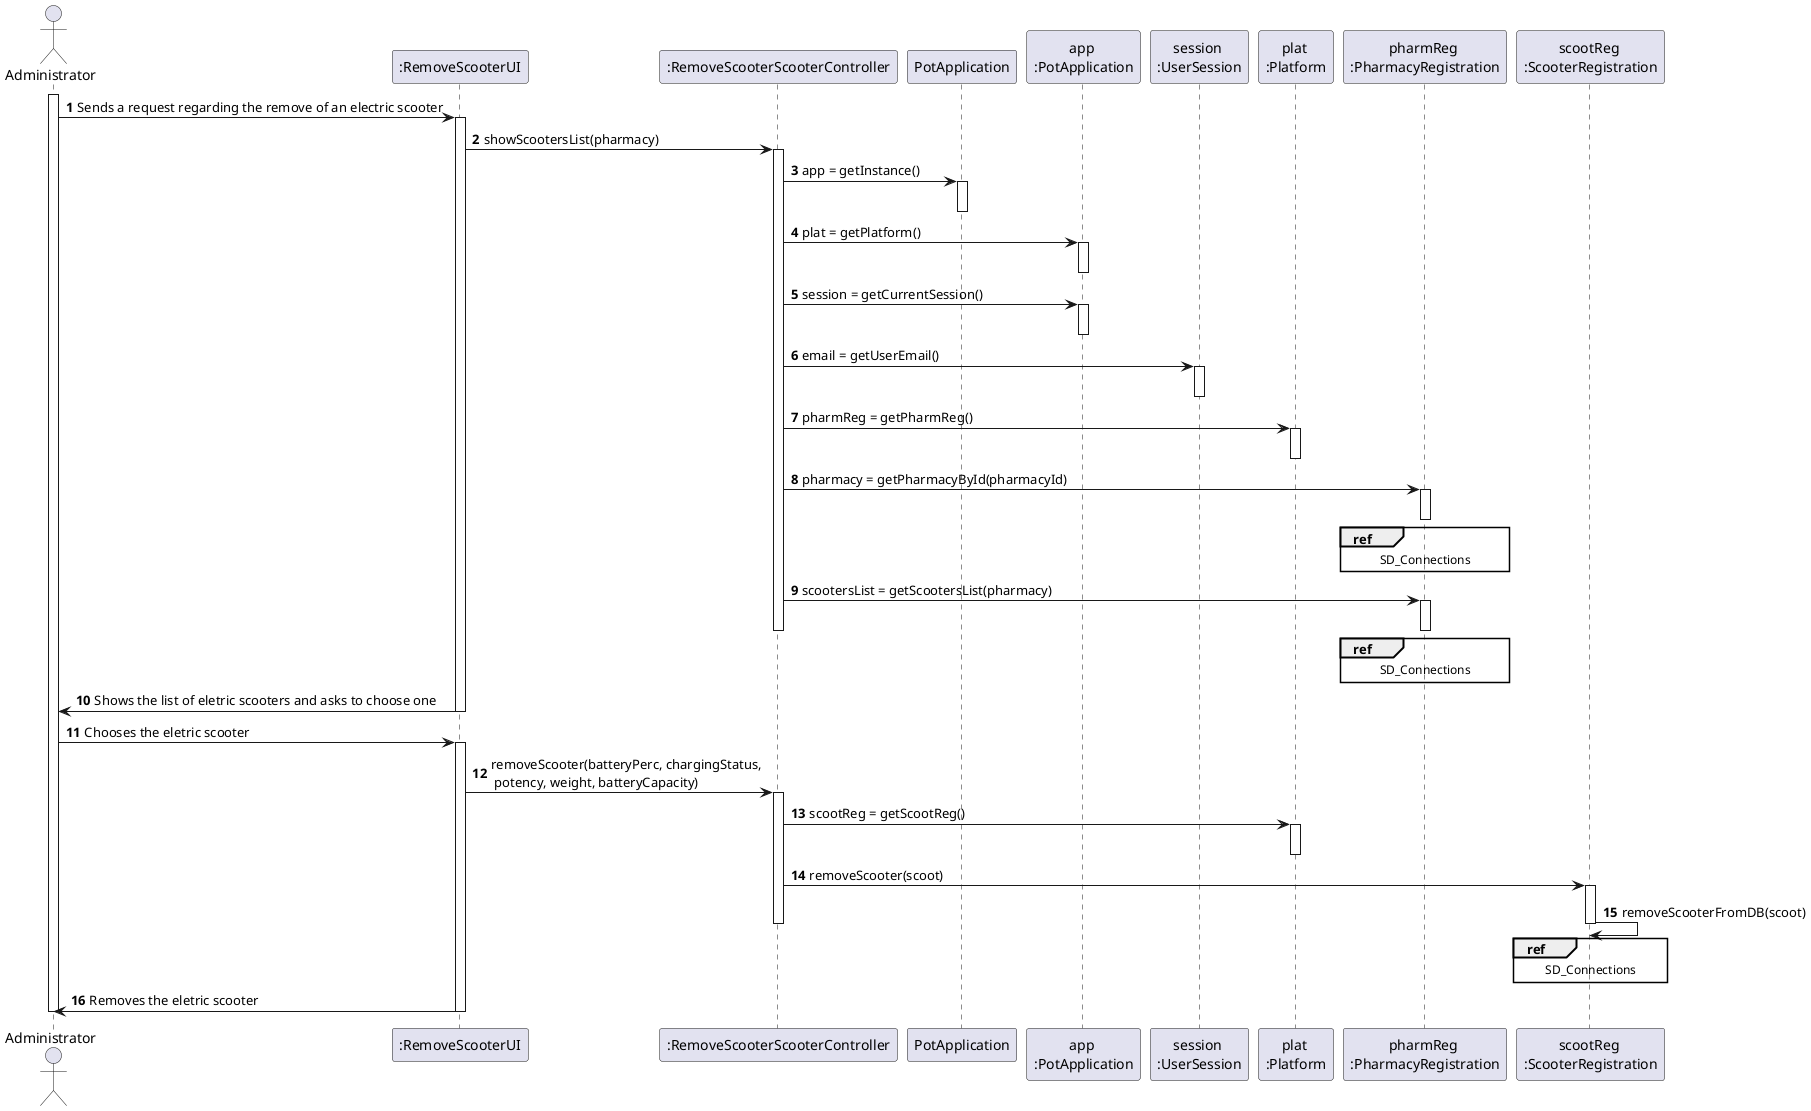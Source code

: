 @startuml
autonumber
actor "Administrator" as ADMIN

participant ":RemoveScooterUI" as UI
participant ":RemoveScooterScooterController" as CTRL
participant "PotApplication" as PA
participant "app \n:PotApplication" as APA
participant "session \n:UserSession" as US
participant "plat \n:Platform" as PLAT
participant "pharmReg \n:PharmacyRegistration" as PH
participant "scootReg \n:ScooterRegistration" as RS



activate ADMIN

ADMIN -> UI : Sends a request regarding the remove of an electric scooter
activate UI
UI -> CTRL : showScootersList(pharmacy)
activate CTRL
CTRL -> PA : app = getInstance()
activate PA
deactivate PA
CTRL -> APA : plat = getPlatform()
activate APA
deactivate APA
CTRL -> APA : session = getCurrentSession()
activate APA
deactivate APA
CTRL -> US : email = getUserEmail()
activate US
deactivate US
CTRL -> PLAT : pharmReg = getPharmReg()
activate PLAT
deactivate PLAT
CTRL -> PH : pharmacy = getPharmacyById(pharmacyId)
activate PH
ref over PH
SD_Connections
end ref
deactivate PH
CTRL -> PH : scootersList = getScootersList(pharmacy)
activate PH
ref over PH
SD_Connections
end ref
deactivate PH
deactivate CTRL
UI -> ADMIN : Shows the list of eletric scooters and asks to choose one
deactivate UI

ADMIN -> UI : Chooses the eletric scooter
activate UI
UI -> CTRL : removeScooter(batteryPerc, chargingStatus,\n potency, weight, batteryCapacity)
activate CTRL
CTRL -> PLAT : scootReg = getScootReg()
activate PLAT
deactivate PLAT
CTRL -> RS : removeScooter(scoot)
activate RS
RS -> RS : removeScooterFromDB(scoot)
ref over RS
SD_Connections
end ref
deactivate RS
deactivate CTRL
UI -> ADMIN : Removes the eletric scooter

deactivate UI

deactivate ADMIN

@enduml
